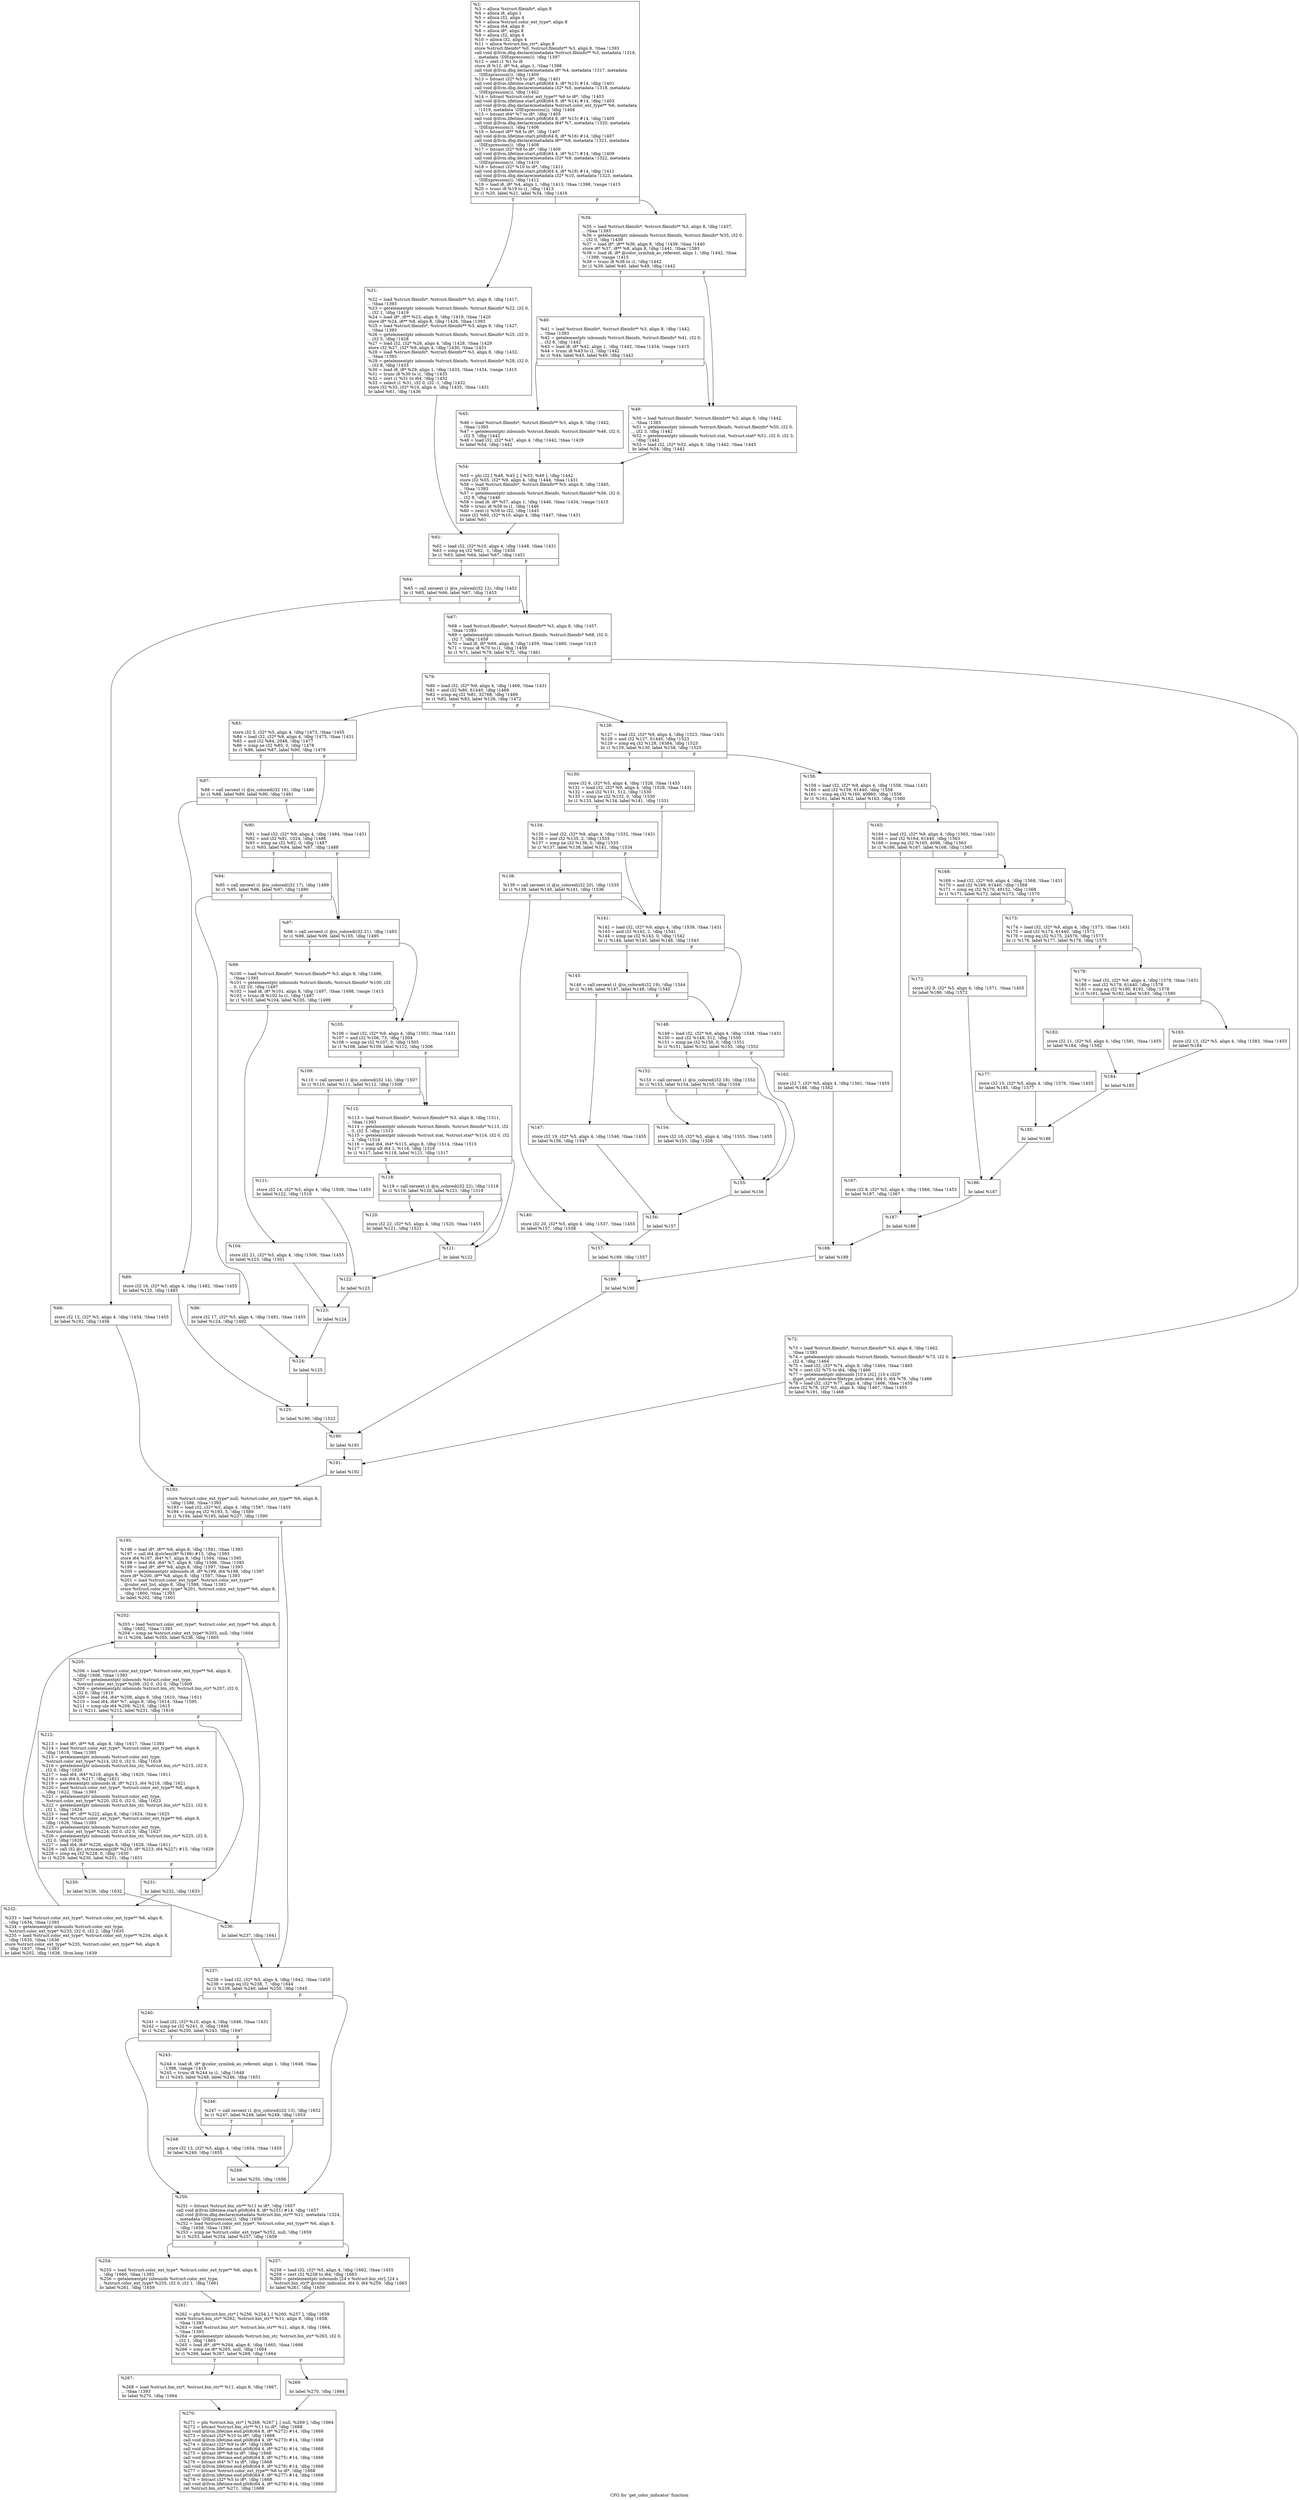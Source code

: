 digraph "CFG for 'get_color_indicator' function" {
	label="CFG for 'get_color_indicator' function";

	Node0x23c5810 [shape=record,label="{%2:\l  %3 = alloca %struct.fileinfo*, align 8\l  %4 = alloca i8, align 1\l  %5 = alloca i32, align 4\l  %6 = alloca %struct.color_ext_type*, align 8\l  %7 = alloca i64, align 8\l  %8 = alloca i8*, align 8\l  %9 = alloca i32, align 4\l  %10 = alloca i32, align 4\l  %11 = alloca %struct.bin_str*, align 8\l  store %struct.fileinfo* %0, %struct.fileinfo** %3, align 8, !tbaa !1393\l  call void @llvm.dbg.declare(metadata %struct.fileinfo** %3, metadata !1316,\l... metadata !DIExpression()), !dbg !1397\l  %12 = zext i1 %1 to i8\l  store i8 %12, i8* %4, align 1, !tbaa !1398\l  call void @llvm.dbg.declare(metadata i8* %4, metadata !1317, metadata\l... !DIExpression()), !dbg !1400\l  %13 = bitcast i32* %5 to i8*, !dbg !1401\l  call void @llvm.lifetime.start.p0i8(i64 4, i8* %13) #14, !dbg !1401\l  call void @llvm.dbg.declare(metadata i32* %5, metadata !1318, metadata\l... !DIExpression()), !dbg !1402\l  %14 = bitcast %struct.color_ext_type** %6 to i8*, !dbg !1403\l  call void @llvm.lifetime.start.p0i8(i64 8, i8* %14) #14, !dbg !1403\l  call void @llvm.dbg.declare(metadata %struct.color_ext_type** %6, metadata\l... !1319, metadata !DIExpression()), !dbg !1404\l  %15 = bitcast i64* %7 to i8*, !dbg !1405\l  call void @llvm.lifetime.start.p0i8(i64 8, i8* %15) #14, !dbg !1405\l  call void @llvm.dbg.declare(metadata i64* %7, metadata !1320, metadata\l... !DIExpression()), !dbg !1406\l  %16 = bitcast i8** %8 to i8*, !dbg !1407\l  call void @llvm.lifetime.start.p0i8(i64 8, i8* %16) #14, !dbg !1407\l  call void @llvm.dbg.declare(metadata i8** %8, metadata !1321, metadata\l... !DIExpression()), !dbg !1408\l  %17 = bitcast i32* %9 to i8*, !dbg !1409\l  call void @llvm.lifetime.start.p0i8(i64 4, i8* %17) #14, !dbg !1409\l  call void @llvm.dbg.declare(metadata i32* %9, metadata !1322, metadata\l... !DIExpression()), !dbg !1410\l  %18 = bitcast i32* %10 to i8*, !dbg !1411\l  call void @llvm.lifetime.start.p0i8(i64 4, i8* %18) #14, !dbg !1411\l  call void @llvm.dbg.declare(metadata i32* %10, metadata !1323, metadata\l... !DIExpression()), !dbg !1412\l  %19 = load i8, i8* %4, align 1, !dbg !1413, !tbaa !1398, !range !1415\l  %20 = trunc i8 %19 to i1, !dbg !1413\l  br i1 %20, label %21, label %34, !dbg !1416\l|{<s0>T|<s1>F}}"];
	Node0x23c5810:s0 -> Node0x23c7400;
	Node0x23c5810:s1 -> Node0x23c7450;
	Node0x23c7400 [shape=record,label="{%21:\l\l  %22 = load %struct.fileinfo*, %struct.fileinfo** %3, align 8, !dbg !1417,\l... !tbaa !1393\l  %23 = getelementptr inbounds %struct.fileinfo, %struct.fileinfo* %22, i32 0,\l... i32 1, !dbg !1419\l  %24 = load i8*, i8** %23, align 8, !dbg !1419, !tbaa !1420\l  store i8* %24, i8** %8, align 8, !dbg !1426, !tbaa !1393\l  %25 = load %struct.fileinfo*, %struct.fileinfo** %3, align 8, !dbg !1427,\l... !tbaa !1393\l  %26 = getelementptr inbounds %struct.fileinfo, %struct.fileinfo* %25, i32 0,\l... i32 5, !dbg !1428\l  %27 = load i32, i32* %26, align 4, !dbg !1428, !tbaa !1429\l  store i32 %27, i32* %9, align 4, !dbg !1430, !tbaa !1431\l  %28 = load %struct.fileinfo*, %struct.fileinfo** %3, align 8, !dbg !1432,\l... !tbaa !1393\l  %29 = getelementptr inbounds %struct.fileinfo, %struct.fileinfo* %28, i32 0,\l... i32 8, !dbg !1433\l  %30 = load i8, i8* %29, align 1, !dbg !1433, !tbaa !1434, !range !1415\l  %31 = trunc i8 %30 to i1, !dbg !1433\l  %32 = zext i1 %31 to i64, !dbg !1432\l  %33 = select i1 %31, i32 0, i32 -1, !dbg !1432\l  store i32 %33, i32* %10, align 4, !dbg !1435, !tbaa !1431\l  br label %61, !dbg !1436\l}"];
	Node0x23c7400 -> Node0x23c75e0;
	Node0x23c7450 [shape=record,label="{%34:\l\l  %35 = load %struct.fileinfo*, %struct.fileinfo** %3, align 8, !dbg !1437,\l... !tbaa !1393\l  %36 = getelementptr inbounds %struct.fileinfo, %struct.fileinfo* %35, i32 0,\l... i32 0, !dbg !1439\l  %37 = load i8*, i8** %36, align 8, !dbg !1439, !tbaa !1440\l  store i8* %37, i8** %8, align 8, !dbg !1441, !tbaa !1393\l  %38 = load i8, i8* @color_symlink_as_referent, align 1, !dbg !1442, !tbaa\l... !1398, !range !1415\l  %39 = trunc i8 %38 to i1, !dbg !1442\l  br i1 %39, label %40, label %49, !dbg !1442\l|{<s0>T|<s1>F}}"];
	Node0x23c7450:s0 -> Node0x23c74a0;
	Node0x23c7450:s1 -> Node0x23c7540;
	Node0x23c74a0 [shape=record,label="{%40:\l\l  %41 = load %struct.fileinfo*, %struct.fileinfo** %3, align 8, !dbg !1442,\l... !tbaa !1393\l  %42 = getelementptr inbounds %struct.fileinfo, %struct.fileinfo* %41, i32 0,\l... i32 8, !dbg !1442\l  %43 = load i8, i8* %42, align 1, !dbg !1442, !tbaa !1434, !range !1415\l  %44 = trunc i8 %43 to i1, !dbg !1442\l  br i1 %44, label %45, label %49, !dbg !1442\l|{<s0>T|<s1>F}}"];
	Node0x23c74a0:s0 -> Node0x23c74f0;
	Node0x23c74a0:s1 -> Node0x23c7540;
	Node0x23c74f0 [shape=record,label="{%45:\l\l  %46 = load %struct.fileinfo*, %struct.fileinfo** %3, align 8, !dbg !1442,\l... !tbaa !1393\l  %47 = getelementptr inbounds %struct.fileinfo, %struct.fileinfo* %46, i32 0,\l... i32 5, !dbg !1442\l  %48 = load i32, i32* %47, align 4, !dbg !1442, !tbaa !1429\l  br label %54, !dbg !1442\l}"];
	Node0x23c74f0 -> Node0x23c7590;
	Node0x23c7540 [shape=record,label="{%49:\l\l  %50 = load %struct.fileinfo*, %struct.fileinfo** %3, align 8, !dbg !1442,\l... !tbaa !1393\l  %51 = getelementptr inbounds %struct.fileinfo, %struct.fileinfo* %50, i32 0,\l... i32 3, !dbg !1442\l  %52 = getelementptr inbounds %struct.stat, %struct.stat* %51, i32 0, i32 3,\l... !dbg !1442\l  %53 = load i32, i32* %52, align 8, !dbg !1442, !tbaa !1443\l  br label %54, !dbg !1442\l}"];
	Node0x23c7540 -> Node0x23c7590;
	Node0x23c7590 [shape=record,label="{%54:\l\l  %55 = phi i32 [ %48, %45 ], [ %53, %49 ], !dbg !1442\l  store i32 %55, i32* %9, align 4, !dbg !1444, !tbaa !1431\l  %56 = load %struct.fileinfo*, %struct.fileinfo** %3, align 8, !dbg !1445,\l... !tbaa !1393\l  %57 = getelementptr inbounds %struct.fileinfo, %struct.fileinfo* %56, i32 0,\l... i32 8, !dbg !1446\l  %58 = load i8, i8* %57, align 1, !dbg !1446, !tbaa !1434, !range !1415\l  %59 = trunc i8 %58 to i1, !dbg !1446\l  %60 = zext i1 %59 to i32, !dbg !1445\l  store i32 %60, i32* %10, align 4, !dbg !1447, !tbaa !1431\l  br label %61\l}"];
	Node0x23c7590 -> Node0x23c75e0;
	Node0x23c75e0 [shape=record,label="{%61:\l\l  %62 = load i32, i32* %10, align 4, !dbg !1448, !tbaa !1431\l  %63 = icmp eq i32 %62, -1, !dbg !1450\l  br i1 %63, label %64, label %67, !dbg !1451\l|{<s0>T|<s1>F}}"];
	Node0x23c75e0:s0 -> Node0x23c7630;
	Node0x23c75e0:s1 -> Node0x23c76d0;
	Node0x23c7630 [shape=record,label="{%64:\l\l  %65 = call zeroext i1 @is_colored(i32 12), !dbg !1452\l  br i1 %65, label %66, label %67, !dbg !1453\l|{<s0>T|<s1>F}}"];
	Node0x23c7630:s0 -> Node0x23c7680;
	Node0x23c7630:s1 -> Node0x23c76d0;
	Node0x23c7680 [shape=record,label="{%66:\l\l  store i32 12, i32* %5, align 4, !dbg !1454, !tbaa !1455\l  br label %192, !dbg !1456\l}"];
	Node0x23c7680 -> Node0x23c8850;
	Node0x23c76d0 [shape=record,label="{%67:\l\l  %68 = load %struct.fileinfo*, %struct.fileinfo** %3, align 8, !dbg !1457,\l... !tbaa !1393\l  %69 = getelementptr inbounds %struct.fileinfo, %struct.fileinfo* %68, i32 0,\l... i32 7, !dbg !1459\l  %70 = load i8, i8* %69, align 8, !dbg !1459, !tbaa !1460, !range !1415\l  %71 = trunc i8 %70 to i1, !dbg !1459\l  br i1 %71, label %79, label %72, !dbg !1461\l|{<s0>T|<s1>F}}"];
	Node0x23c76d0:s0 -> Node0x23c7770;
	Node0x23c76d0:s1 -> Node0x23c7720;
	Node0x23c7720 [shape=record,label="{%72:\l\l  %73 = load %struct.fileinfo*, %struct.fileinfo** %3, align 8, !dbg !1462,\l... !tbaa !1393\l  %74 = getelementptr inbounds %struct.fileinfo, %struct.fileinfo* %73, i32 0,\l... i32 4, !dbg !1464\l  %75 = load i32, i32* %74, align 8, !dbg !1464, !tbaa !1465\l  %76 = zext i32 %75 to i64, !dbg !1466\l  %77 = getelementptr inbounds [10 x i32], [10 x i32]*\l... @get_color_indicator.filetype_indicator, i64 0, i64 %76, !dbg !1466\l  %78 = load i32, i32* %77, align 4, !dbg !1466, !tbaa !1455\l  store i32 %78, i32* %5, align 4, !dbg !1467, !tbaa !1455\l  br label %191, !dbg !1468\l}"];
	Node0x23c7720 -> Node0x23c8800;
	Node0x23c7770 [shape=record,label="{%79:\l\l  %80 = load i32, i32* %9, align 4, !dbg !1469, !tbaa !1431\l  %81 = and i32 %80, 61440, !dbg !1469\l  %82 = icmp eq i32 %81, 32768, !dbg !1469\l  br i1 %82, label %83, label %126, !dbg !1472\l|{<s0>T|<s1>F}}"];
	Node0x23c7770:s0 -> Node0x23c77c0;
	Node0x23c7770:s1 -> Node0x23c7e00;
	Node0x23c77c0 [shape=record,label="{%83:\l\l  store i32 5, i32* %5, align 4, !dbg !1473, !tbaa !1455\l  %84 = load i32, i32* %9, align 4, !dbg !1475, !tbaa !1431\l  %85 = and i32 %84, 2048, !dbg !1477\l  %86 = icmp ne i32 %85, 0, !dbg !1478\l  br i1 %86, label %87, label %90, !dbg !1479\l|{<s0>T|<s1>F}}"];
	Node0x23c77c0:s0 -> Node0x23c7810;
	Node0x23c77c0:s1 -> Node0x23c78b0;
	Node0x23c7810 [shape=record,label="{%87:\l\l  %88 = call zeroext i1 @is_colored(i32 16), !dbg !1480\l  br i1 %88, label %89, label %90, !dbg !1481\l|{<s0>T|<s1>F}}"];
	Node0x23c7810:s0 -> Node0x23c7860;
	Node0x23c7810:s1 -> Node0x23c78b0;
	Node0x23c7860 [shape=record,label="{%89:\l\l  store i32 16, i32* %5, align 4, !dbg !1482, !tbaa !1455\l  br label %125, !dbg !1483\l}"];
	Node0x23c7860 -> Node0x23c7db0;
	Node0x23c78b0 [shape=record,label="{%90:\l\l  %91 = load i32, i32* %9, align 4, !dbg !1484, !tbaa !1431\l  %92 = and i32 %91, 1024, !dbg !1486\l  %93 = icmp ne i32 %92, 0, !dbg !1487\l  br i1 %93, label %94, label %97, !dbg !1488\l|{<s0>T|<s1>F}}"];
	Node0x23c78b0:s0 -> Node0x23c7900;
	Node0x23c78b0:s1 -> Node0x23c79a0;
	Node0x23c7900 [shape=record,label="{%94:\l\l  %95 = call zeroext i1 @is_colored(i32 17), !dbg !1489\l  br i1 %95, label %96, label %97, !dbg !1490\l|{<s0>T|<s1>F}}"];
	Node0x23c7900:s0 -> Node0x23c7950;
	Node0x23c7900:s1 -> Node0x23c79a0;
	Node0x23c7950 [shape=record,label="{%96:\l\l  store i32 17, i32* %5, align 4, !dbg !1491, !tbaa !1455\l  br label %124, !dbg !1492\l}"];
	Node0x23c7950 -> Node0x23c7d60;
	Node0x23c79a0 [shape=record,label="{%97:\l\l  %98 = call zeroext i1 @is_colored(i32 21), !dbg !1493\l  br i1 %98, label %99, label %105, !dbg !1495\l|{<s0>T|<s1>F}}"];
	Node0x23c79a0:s0 -> Node0x23c79f0;
	Node0x23c79a0:s1 -> Node0x23c7a90;
	Node0x23c79f0 [shape=record,label="{%99:\l\l  %100 = load %struct.fileinfo*, %struct.fileinfo** %3, align 8, !dbg !1496,\l... !tbaa !1393\l  %101 = getelementptr inbounds %struct.fileinfo, %struct.fileinfo* %100, i32\l... 0, i32 10, !dbg !1497\l  %102 = load i8, i8* %101, align 8, !dbg !1497, !tbaa !1498, !range !1415\l  %103 = trunc i8 %102 to i1, !dbg !1497\l  br i1 %103, label %104, label %105, !dbg !1499\l|{<s0>T|<s1>F}}"];
	Node0x23c79f0:s0 -> Node0x23c7a40;
	Node0x23c79f0:s1 -> Node0x23c7a90;
	Node0x23c7a40 [shape=record,label="{%104:\l\l  store i32 21, i32* %5, align 4, !dbg !1500, !tbaa !1455\l  br label %123, !dbg !1501\l}"];
	Node0x23c7a40 -> Node0x23c7d10;
	Node0x23c7a90 [shape=record,label="{%105:\l\l  %106 = load i32, i32* %9, align 4, !dbg !1502, !tbaa !1431\l  %107 = and i32 %106, 73, !dbg !1504\l  %108 = icmp ne i32 %107, 0, !dbg !1505\l  br i1 %108, label %109, label %112, !dbg !1506\l|{<s0>T|<s1>F}}"];
	Node0x23c7a90:s0 -> Node0x23c7ae0;
	Node0x23c7a90:s1 -> Node0x23c7b80;
	Node0x23c7ae0 [shape=record,label="{%109:\l\l  %110 = call zeroext i1 @is_colored(i32 14), !dbg !1507\l  br i1 %110, label %111, label %112, !dbg !1508\l|{<s0>T|<s1>F}}"];
	Node0x23c7ae0:s0 -> Node0x23c7b30;
	Node0x23c7ae0:s1 -> Node0x23c7b80;
	Node0x23c7b30 [shape=record,label="{%111:\l\l  store i32 14, i32* %5, align 4, !dbg !1509, !tbaa !1455\l  br label %122, !dbg !1510\l}"];
	Node0x23c7b30 -> Node0x23c7cc0;
	Node0x23c7b80 [shape=record,label="{%112:\l\l  %113 = load %struct.fileinfo*, %struct.fileinfo** %3, align 8, !dbg !1511,\l... !tbaa !1393\l  %114 = getelementptr inbounds %struct.fileinfo, %struct.fileinfo* %113, i32\l... 0, i32 3, !dbg !1513\l  %115 = getelementptr inbounds %struct.stat, %struct.stat* %114, i32 0, i32\l... 2, !dbg !1514\l  %116 = load i64, i64* %115, align 8, !dbg !1514, !tbaa !1515\l  %117 = icmp ult i64 1, %116, !dbg !1516\l  br i1 %117, label %118, label %121, !dbg !1517\l|{<s0>T|<s1>F}}"];
	Node0x23c7b80:s0 -> Node0x23c7bd0;
	Node0x23c7b80:s1 -> Node0x23c7c70;
	Node0x23c7bd0 [shape=record,label="{%118:\l\l  %119 = call zeroext i1 @is_colored(i32 22), !dbg !1518\l  br i1 %119, label %120, label %121, !dbg !1519\l|{<s0>T|<s1>F}}"];
	Node0x23c7bd0:s0 -> Node0x23c7c20;
	Node0x23c7bd0:s1 -> Node0x23c7c70;
	Node0x23c7c20 [shape=record,label="{%120:\l\l  store i32 22, i32* %5, align 4, !dbg !1520, !tbaa !1455\l  br label %121, !dbg !1521\l}"];
	Node0x23c7c20 -> Node0x23c7c70;
	Node0x23c7c70 [shape=record,label="{%121:\l\l  br label %122\l}"];
	Node0x23c7c70 -> Node0x23c7cc0;
	Node0x23c7cc0 [shape=record,label="{%122:\l\l  br label %123\l}"];
	Node0x23c7cc0 -> Node0x23c7d10;
	Node0x23c7d10 [shape=record,label="{%123:\l\l  br label %124\l}"];
	Node0x23c7d10 -> Node0x23c7d60;
	Node0x23c7d60 [shape=record,label="{%124:\l\l  br label %125\l}"];
	Node0x23c7d60 -> Node0x23c7db0;
	Node0x23c7db0 [shape=record,label="{%125:\l\l  br label %190, !dbg !1522\l}"];
	Node0x23c7db0 -> Node0x23c87b0;
	Node0x23c7e00 [shape=record,label="{%126:\l\l  %127 = load i32, i32* %9, align 4, !dbg !1523, !tbaa !1431\l  %128 = and i32 %127, 61440, !dbg !1523\l  %129 = icmp eq i32 %128, 16384, !dbg !1523\l  br i1 %129, label %130, label %158, !dbg !1525\l|{<s0>T|<s1>F}}"];
	Node0x23c7e00:s0 -> Node0x23c7e50;
	Node0x23c7e00:s1 -> Node0x23c8260;
	Node0x23c7e50 [shape=record,label="{%130:\l\l  store i32 6, i32* %5, align 4, !dbg !1526, !tbaa !1455\l  %131 = load i32, i32* %9, align 4, !dbg !1528, !tbaa !1431\l  %132 = and i32 %131, 512, !dbg !1530\l  %133 = icmp ne i32 %132, 0, !dbg !1530\l  br i1 %133, label %134, label %141, !dbg !1531\l|{<s0>T|<s1>F}}"];
	Node0x23c7e50:s0 -> Node0x23c7ea0;
	Node0x23c7e50:s1 -> Node0x23c7f90;
	Node0x23c7ea0 [shape=record,label="{%134:\l\l  %135 = load i32, i32* %9, align 4, !dbg !1532, !tbaa !1431\l  %136 = and i32 %135, 2, !dbg !1533\l  %137 = icmp ne i32 %136, 0, !dbg !1533\l  br i1 %137, label %138, label %141, !dbg !1534\l|{<s0>T|<s1>F}}"];
	Node0x23c7ea0:s0 -> Node0x23c7ef0;
	Node0x23c7ea0:s1 -> Node0x23c7f90;
	Node0x23c7ef0 [shape=record,label="{%138:\l\l  %139 = call zeroext i1 @is_colored(i32 20), !dbg !1535\l  br i1 %139, label %140, label %141, !dbg !1536\l|{<s0>T|<s1>F}}"];
	Node0x23c7ef0:s0 -> Node0x23c7f40;
	Node0x23c7ef0:s1 -> Node0x23c7f90;
	Node0x23c7f40 [shape=record,label="{%140:\l\l  store i32 20, i32* %5, align 4, !dbg !1537, !tbaa !1455\l  br label %157, !dbg !1538\l}"];
	Node0x23c7f40 -> Node0x23c8210;
	Node0x23c7f90 [shape=record,label="{%141:\l\l  %142 = load i32, i32* %9, align 4, !dbg !1539, !tbaa !1431\l  %143 = and i32 %142, 2, !dbg !1541\l  %144 = icmp ne i32 %143, 0, !dbg !1542\l  br i1 %144, label %145, label %148, !dbg !1543\l|{<s0>T|<s1>F}}"];
	Node0x23c7f90:s0 -> Node0x23c7fe0;
	Node0x23c7f90:s1 -> Node0x23c8080;
	Node0x23c7fe0 [shape=record,label="{%145:\l\l  %146 = call zeroext i1 @is_colored(i32 19), !dbg !1544\l  br i1 %146, label %147, label %148, !dbg !1545\l|{<s0>T|<s1>F}}"];
	Node0x23c7fe0:s0 -> Node0x23c8030;
	Node0x23c7fe0:s1 -> Node0x23c8080;
	Node0x23c8030 [shape=record,label="{%147:\l\l  store i32 19, i32* %5, align 4, !dbg !1546, !tbaa !1455\l  br label %156, !dbg !1547\l}"];
	Node0x23c8030 -> Node0x23c81c0;
	Node0x23c8080 [shape=record,label="{%148:\l\l  %149 = load i32, i32* %9, align 4, !dbg !1548, !tbaa !1431\l  %150 = and i32 %149, 512, !dbg !1550\l  %151 = icmp ne i32 %150, 0, !dbg !1551\l  br i1 %151, label %152, label %155, !dbg !1552\l|{<s0>T|<s1>F}}"];
	Node0x23c8080:s0 -> Node0x23c80d0;
	Node0x23c8080:s1 -> Node0x23c8170;
	Node0x23c80d0 [shape=record,label="{%152:\l\l  %153 = call zeroext i1 @is_colored(i32 18), !dbg !1553\l  br i1 %153, label %154, label %155, !dbg !1554\l|{<s0>T|<s1>F}}"];
	Node0x23c80d0:s0 -> Node0x23c8120;
	Node0x23c80d0:s1 -> Node0x23c8170;
	Node0x23c8120 [shape=record,label="{%154:\l\l  store i32 18, i32* %5, align 4, !dbg !1555, !tbaa !1455\l  br label %155, !dbg !1556\l}"];
	Node0x23c8120 -> Node0x23c8170;
	Node0x23c8170 [shape=record,label="{%155:\l\l  br label %156\l}"];
	Node0x23c8170 -> Node0x23c81c0;
	Node0x23c81c0 [shape=record,label="{%156:\l\l  br label %157\l}"];
	Node0x23c81c0 -> Node0x23c8210;
	Node0x23c8210 [shape=record,label="{%157:\l\l  br label %189, !dbg !1557\l}"];
	Node0x23c8210 -> Node0x23c8760;
	Node0x23c8260 [shape=record,label="{%158:\l\l  %159 = load i32, i32* %9, align 4, !dbg !1558, !tbaa !1431\l  %160 = and i32 %159, 61440, !dbg !1558\l  %161 = icmp eq i32 %160, 40960, !dbg !1558\l  br i1 %161, label %162, label %163, !dbg !1560\l|{<s0>T|<s1>F}}"];
	Node0x23c8260:s0 -> Node0x23c82b0;
	Node0x23c8260:s1 -> Node0x23c8300;
	Node0x23c82b0 [shape=record,label="{%162:\l\l  store i32 7, i32* %5, align 4, !dbg !1561, !tbaa !1455\l  br label %188, !dbg !1562\l}"];
	Node0x23c82b0 -> Node0x23c8710;
	Node0x23c8300 [shape=record,label="{%163:\l\l  %164 = load i32, i32* %9, align 4, !dbg !1563, !tbaa !1431\l  %165 = and i32 %164, 61440, !dbg !1563\l  %166 = icmp eq i32 %165, 4096, !dbg !1563\l  br i1 %166, label %167, label %168, !dbg !1565\l|{<s0>T|<s1>F}}"];
	Node0x23c8300:s0 -> Node0x23c8350;
	Node0x23c8300:s1 -> Node0x23c83a0;
	Node0x23c8350 [shape=record,label="{%167:\l\l  store i32 8, i32* %5, align 4, !dbg !1566, !tbaa !1455\l  br label %187, !dbg !1567\l}"];
	Node0x23c8350 -> Node0x23c86c0;
	Node0x23c83a0 [shape=record,label="{%168:\l\l  %169 = load i32, i32* %9, align 4, !dbg !1568, !tbaa !1431\l  %170 = and i32 %169, 61440, !dbg !1568\l  %171 = icmp eq i32 %170, 49152, !dbg !1568\l  br i1 %171, label %172, label %173, !dbg !1570\l|{<s0>T|<s1>F}}"];
	Node0x23c83a0:s0 -> Node0x23c83f0;
	Node0x23c83a0:s1 -> Node0x23c8440;
	Node0x23c83f0 [shape=record,label="{%172:\l\l  store i32 9, i32* %5, align 4, !dbg !1571, !tbaa !1455\l  br label %186, !dbg !1572\l}"];
	Node0x23c83f0 -> Node0x23c8670;
	Node0x23c8440 [shape=record,label="{%173:\l\l  %174 = load i32, i32* %9, align 4, !dbg !1573, !tbaa !1431\l  %175 = and i32 %174, 61440, !dbg !1573\l  %176 = icmp eq i32 %175, 24576, !dbg !1573\l  br i1 %176, label %177, label %178, !dbg !1575\l|{<s0>T|<s1>F}}"];
	Node0x23c8440:s0 -> Node0x23c8490;
	Node0x23c8440:s1 -> Node0x23c84e0;
	Node0x23c8490 [shape=record,label="{%177:\l\l  store i32 10, i32* %5, align 4, !dbg !1576, !tbaa !1455\l  br label %185, !dbg !1577\l}"];
	Node0x23c8490 -> Node0x23c8620;
	Node0x23c84e0 [shape=record,label="{%178:\l\l  %179 = load i32, i32* %9, align 4, !dbg !1578, !tbaa !1431\l  %180 = and i32 %179, 61440, !dbg !1578\l  %181 = icmp eq i32 %180, 8192, !dbg !1578\l  br i1 %181, label %182, label %183, !dbg !1580\l|{<s0>T|<s1>F}}"];
	Node0x23c84e0:s0 -> Node0x23c8530;
	Node0x23c84e0:s1 -> Node0x23c8580;
	Node0x23c8530 [shape=record,label="{%182:\l\l  store i32 11, i32* %5, align 4, !dbg !1581, !tbaa !1455\l  br label %184, !dbg !1582\l}"];
	Node0x23c8530 -> Node0x23c85d0;
	Node0x23c8580 [shape=record,label="{%183:\l\l  store i32 13, i32* %5, align 4, !dbg !1583, !tbaa !1455\l  br label %184\l}"];
	Node0x23c8580 -> Node0x23c85d0;
	Node0x23c85d0 [shape=record,label="{%184:\l\l  br label %185\l}"];
	Node0x23c85d0 -> Node0x23c8620;
	Node0x23c8620 [shape=record,label="{%185:\l\l  br label %186\l}"];
	Node0x23c8620 -> Node0x23c8670;
	Node0x23c8670 [shape=record,label="{%186:\l\l  br label %187\l}"];
	Node0x23c8670 -> Node0x23c86c0;
	Node0x23c86c0 [shape=record,label="{%187:\l\l  br label %188\l}"];
	Node0x23c86c0 -> Node0x23c8710;
	Node0x23c8710 [shape=record,label="{%188:\l\l  br label %189\l}"];
	Node0x23c8710 -> Node0x23c8760;
	Node0x23c8760 [shape=record,label="{%189:\l\l  br label %190\l}"];
	Node0x23c8760 -> Node0x23c87b0;
	Node0x23c87b0 [shape=record,label="{%190:\l\l  br label %191\l}"];
	Node0x23c87b0 -> Node0x23c8800;
	Node0x23c8800 [shape=record,label="{%191:\l\l  br label %192\l}"];
	Node0x23c8800 -> Node0x23c8850;
	Node0x23c8850 [shape=record,label="{%192:\l\l  store %struct.color_ext_type* null, %struct.color_ext_type** %6, align 8,\l... !dbg !1586, !tbaa !1393\l  %193 = load i32, i32* %5, align 4, !dbg !1587, !tbaa !1455\l  %194 = icmp eq i32 %193, 5, !dbg !1589\l  br i1 %194, label %195, label %237, !dbg !1590\l|{<s0>T|<s1>F}}"];
	Node0x23c8850:s0 -> Node0x23c88a0;
	Node0x23c8850:s1 -> Node0x23c8b20;
	Node0x23c88a0 [shape=record,label="{%195:\l\l  %196 = load i8*, i8** %8, align 8, !dbg !1591, !tbaa !1393\l  %197 = call i64 @strlen(i8* %196) #15, !dbg !1593\l  store i64 %197, i64* %7, align 8, !dbg !1594, !tbaa !1595\l  %198 = load i64, i64* %7, align 8, !dbg !1596, !tbaa !1595\l  %199 = load i8*, i8** %8, align 8, !dbg !1597, !tbaa !1393\l  %200 = getelementptr inbounds i8, i8* %199, i64 %198, !dbg !1597\l  store i8* %200, i8** %8, align 8, !dbg !1597, !tbaa !1393\l  %201 = load %struct.color_ext_type*, %struct.color_ext_type**\l... @color_ext_list, align 8, !dbg !1598, !tbaa !1393\l  store %struct.color_ext_type* %201, %struct.color_ext_type** %6, align 8,\l... !dbg !1600, !tbaa !1393\l  br label %202, !dbg !1601\l}"];
	Node0x23c88a0 -> Node0x23c88f0;
	Node0x23c88f0 [shape=record,label="{%202:\l\l  %203 = load %struct.color_ext_type*, %struct.color_ext_type** %6, align 8,\l... !dbg !1602, !tbaa !1393\l  %204 = icmp ne %struct.color_ext_type* %203, null, !dbg !1604\l  br i1 %204, label %205, label %236, !dbg !1605\l|{<s0>T|<s1>F}}"];
	Node0x23c88f0:s0 -> Node0x23c8940;
	Node0x23c88f0:s1 -> Node0x23c8ad0;
	Node0x23c8940 [shape=record,label="{%205:\l\l  %206 = load %struct.color_ext_type*, %struct.color_ext_type** %6, align 8,\l... !dbg !1606, !tbaa !1393\l  %207 = getelementptr inbounds %struct.color_ext_type,\l... %struct.color_ext_type* %206, i32 0, i32 0, !dbg !1609\l  %208 = getelementptr inbounds %struct.bin_str, %struct.bin_str* %207, i32 0,\l... i32 0, !dbg !1610\l  %209 = load i64, i64* %208, align 8, !dbg !1610, !tbaa !1611\l  %210 = load i64, i64* %7, align 8, !dbg !1614, !tbaa !1595\l  %211 = icmp ule i64 %209, %210, !dbg !1615\l  br i1 %211, label %212, label %231, !dbg !1616\l|{<s0>T|<s1>F}}"];
	Node0x23c8940:s0 -> Node0x23c8990;
	Node0x23c8940:s1 -> Node0x23c8a30;
	Node0x23c8990 [shape=record,label="{%212:\l\l  %213 = load i8*, i8** %8, align 8, !dbg !1617, !tbaa !1393\l  %214 = load %struct.color_ext_type*, %struct.color_ext_type** %6, align 8,\l... !dbg !1618, !tbaa !1393\l  %215 = getelementptr inbounds %struct.color_ext_type,\l... %struct.color_ext_type* %214, i32 0, i32 0, !dbg !1619\l  %216 = getelementptr inbounds %struct.bin_str, %struct.bin_str* %215, i32 0,\l... i32 0, !dbg !1620\l  %217 = load i64, i64* %216, align 8, !dbg !1620, !tbaa !1611\l  %218 = sub i64 0, %217, !dbg !1621\l  %219 = getelementptr inbounds i8, i8* %213, i64 %218, !dbg !1621\l  %220 = load %struct.color_ext_type*, %struct.color_ext_type** %6, align 8,\l... !dbg !1622, !tbaa !1393\l  %221 = getelementptr inbounds %struct.color_ext_type,\l... %struct.color_ext_type* %220, i32 0, i32 0, !dbg !1623\l  %222 = getelementptr inbounds %struct.bin_str, %struct.bin_str* %221, i32 0,\l... i32 1, !dbg !1624\l  %223 = load i8*, i8** %222, align 8, !dbg !1624, !tbaa !1625\l  %224 = load %struct.color_ext_type*, %struct.color_ext_type** %6, align 8,\l... !dbg !1626, !tbaa !1393\l  %225 = getelementptr inbounds %struct.color_ext_type,\l... %struct.color_ext_type* %224, i32 0, i32 0, !dbg !1627\l  %226 = getelementptr inbounds %struct.bin_str, %struct.bin_str* %225, i32 0,\l... i32 0, !dbg !1628\l  %227 = load i64, i64* %226, align 8, !dbg !1628, !tbaa !1611\l  %228 = call i32 @c_strncasecmp(i8* %219, i8* %223, i64 %227) #15, !dbg !1629\l  %229 = icmp eq i32 %228, 0, !dbg !1630\l  br i1 %229, label %230, label %231, !dbg !1631\l|{<s0>T|<s1>F}}"];
	Node0x23c8990:s0 -> Node0x23c89e0;
	Node0x23c8990:s1 -> Node0x23c8a30;
	Node0x23c89e0 [shape=record,label="{%230:\l\l  br label %236, !dbg !1632\l}"];
	Node0x23c89e0 -> Node0x23c8ad0;
	Node0x23c8a30 [shape=record,label="{%231:\l\l  br label %232, !dbg !1633\l}"];
	Node0x23c8a30 -> Node0x23c8a80;
	Node0x23c8a80 [shape=record,label="{%232:\l\l  %233 = load %struct.color_ext_type*, %struct.color_ext_type** %6, align 8,\l... !dbg !1634, !tbaa !1393\l  %234 = getelementptr inbounds %struct.color_ext_type,\l... %struct.color_ext_type* %233, i32 0, i32 2, !dbg !1635\l  %235 = load %struct.color_ext_type*, %struct.color_ext_type** %234, align 8,\l... !dbg !1635, !tbaa !1636\l  store %struct.color_ext_type* %235, %struct.color_ext_type** %6, align 8,\l... !dbg !1637, !tbaa !1393\l  br label %202, !dbg !1638, !llvm.loop !1639\l}"];
	Node0x23c8a80 -> Node0x23c88f0;
	Node0x23c8ad0 [shape=record,label="{%236:\l\l  br label %237, !dbg !1641\l}"];
	Node0x23c8ad0 -> Node0x23c8b20;
	Node0x23c8b20 [shape=record,label="{%237:\l\l  %238 = load i32, i32* %5, align 4, !dbg !1642, !tbaa !1455\l  %239 = icmp eq i32 %238, 7, !dbg !1644\l  br i1 %239, label %240, label %250, !dbg !1645\l|{<s0>T|<s1>F}}"];
	Node0x23c8b20:s0 -> Node0x23c8b70;
	Node0x23c8b20:s1 -> Node0x23c8d00;
	Node0x23c8b70 [shape=record,label="{%240:\l\l  %241 = load i32, i32* %10, align 4, !dbg !1646, !tbaa !1431\l  %242 = icmp ne i32 %241, 0, !dbg !1646\l  br i1 %242, label %250, label %243, !dbg !1647\l|{<s0>T|<s1>F}}"];
	Node0x23c8b70:s0 -> Node0x23c8d00;
	Node0x23c8b70:s1 -> Node0x23c8bc0;
	Node0x23c8bc0 [shape=record,label="{%243:\l\l  %244 = load i8, i8* @color_symlink_as_referent, align 1, !dbg !1648, !tbaa\l... !1398, !range !1415\l  %245 = trunc i8 %244 to i1, !dbg !1648\l  br i1 %245, label %248, label %246, !dbg !1651\l|{<s0>T|<s1>F}}"];
	Node0x23c8bc0:s0 -> Node0x23c8c60;
	Node0x23c8bc0:s1 -> Node0x23c8c10;
	Node0x23c8c10 [shape=record,label="{%246:\l\l  %247 = call zeroext i1 @is_colored(i32 13), !dbg !1652\l  br i1 %247, label %248, label %249, !dbg !1653\l|{<s0>T|<s1>F}}"];
	Node0x23c8c10:s0 -> Node0x23c8c60;
	Node0x23c8c10:s1 -> Node0x23c8cb0;
	Node0x23c8c60 [shape=record,label="{%248:\l\l  store i32 13, i32* %5, align 4, !dbg !1654, !tbaa !1455\l  br label %249, !dbg !1655\l}"];
	Node0x23c8c60 -> Node0x23c8cb0;
	Node0x23c8cb0 [shape=record,label="{%249:\l\l  br label %250, !dbg !1656\l}"];
	Node0x23c8cb0 -> Node0x23c8d00;
	Node0x23c8d00 [shape=record,label="{%250:\l\l  %251 = bitcast %struct.bin_str** %11 to i8*, !dbg !1657\l  call void @llvm.lifetime.start.p0i8(i64 8, i8* %251) #14, !dbg !1657\l  call void @llvm.dbg.declare(metadata %struct.bin_str** %11, metadata !1324,\l... metadata !DIExpression()), !dbg !1658\l  %252 = load %struct.color_ext_type*, %struct.color_ext_type** %6, align 8,\l... !dbg !1659, !tbaa !1393\l  %253 = icmp ne %struct.color_ext_type* %252, null, !dbg !1659\l  br i1 %253, label %254, label %257, !dbg !1659\l|{<s0>T|<s1>F}}"];
	Node0x23c8d00:s0 -> Node0x23c8d50;
	Node0x23c8d00:s1 -> Node0x23c8da0;
	Node0x23c8d50 [shape=record,label="{%254:\l\l  %255 = load %struct.color_ext_type*, %struct.color_ext_type** %6, align 8,\l... !dbg !1660, !tbaa !1393\l  %256 = getelementptr inbounds %struct.color_ext_type,\l... %struct.color_ext_type* %255, i32 0, i32 1, !dbg !1661\l  br label %261, !dbg !1659\l}"];
	Node0x23c8d50 -> Node0x23c8df0;
	Node0x23c8da0 [shape=record,label="{%257:\l\l  %258 = load i32, i32* %5, align 4, !dbg !1662, !tbaa !1455\l  %259 = zext i32 %258 to i64, !dbg !1663\l  %260 = getelementptr inbounds [24 x %struct.bin_str], [24 x\l... %struct.bin_str]* @color_indicator, i64 0, i64 %259, !dbg !1663\l  br label %261, !dbg !1659\l}"];
	Node0x23c8da0 -> Node0x23c8df0;
	Node0x23c8df0 [shape=record,label="{%261:\l\l  %262 = phi %struct.bin_str* [ %256, %254 ], [ %260, %257 ], !dbg !1659\l  store %struct.bin_str* %262, %struct.bin_str** %11, align 8, !dbg !1658,\l... !tbaa !1393\l  %263 = load %struct.bin_str*, %struct.bin_str** %11, align 8, !dbg !1664,\l... !tbaa !1393\l  %264 = getelementptr inbounds %struct.bin_str, %struct.bin_str* %263, i32 0,\l... i32 1, !dbg !1665\l  %265 = load i8*, i8** %264, align 8, !dbg !1665, !tbaa !1666\l  %266 = icmp ne i8* %265, null, !dbg !1664\l  br i1 %266, label %267, label %269, !dbg !1664\l|{<s0>T|<s1>F}}"];
	Node0x23c8df0:s0 -> Node0x23c8e40;
	Node0x23c8df0:s1 -> Node0x23c8e90;
	Node0x23c8e40 [shape=record,label="{%267:\l\l  %268 = load %struct.bin_str*, %struct.bin_str** %11, align 8, !dbg !1667,\l... !tbaa !1393\l  br label %270, !dbg !1664\l}"];
	Node0x23c8e40 -> Node0x23c8ee0;
	Node0x23c8e90 [shape=record,label="{%269:\l\l  br label %270, !dbg !1664\l}"];
	Node0x23c8e90 -> Node0x23c8ee0;
	Node0x23c8ee0 [shape=record,label="{%270:\l\l  %271 = phi %struct.bin_str* [ %268, %267 ], [ null, %269 ], !dbg !1664\l  %272 = bitcast %struct.bin_str** %11 to i8*, !dbg !1668\l  call void @llvm.lifetime.end.p0i8(i64 8, i8* %272) #14, !dbg !1668\l  %273 = bitcast i32* %10 to i8*, !dbg !1668\l  call void @llvm.lifetime.end.p0i8(i64 4, i8* %273) #14, !dbg !1668\l  %274 = bitcast i32* %9 to i8*, !dbg !1668\l  call void @llvm.lifetime.end.p0i8(i64 4, i8* %274) #14, !dbg !1668\l  %275 = bitcast i8** %8 to i8*, !dbg !1668\l  call void @llvm.lifetime.end.p0i8(i64 8, i8* %275) #14, !dbg !1668\l  %276 = bitcast i64* %7 to i8*, !dbg !1668\l  call void @llvm.lifetime.end.p0i8(i64 8, i8* %276) #14, !dbg !1668\l  %277 = bitcast %struct.color_ext_type** %6 to i8*, !dbg !1668\l  call void @llvm.lifetime.end.p0i8(i64 8, i8* %277) #14, !dbg !1668\l  %278 = bitcast i32* %5 to i8*, !dbg !1668\l  call void @llvm.lifetime.end.p0i8(i64 4, i8* %278) #14, !dbg !1668\l  ret %struct.bin_str* %271, !dbg !1669\l}"];
}
